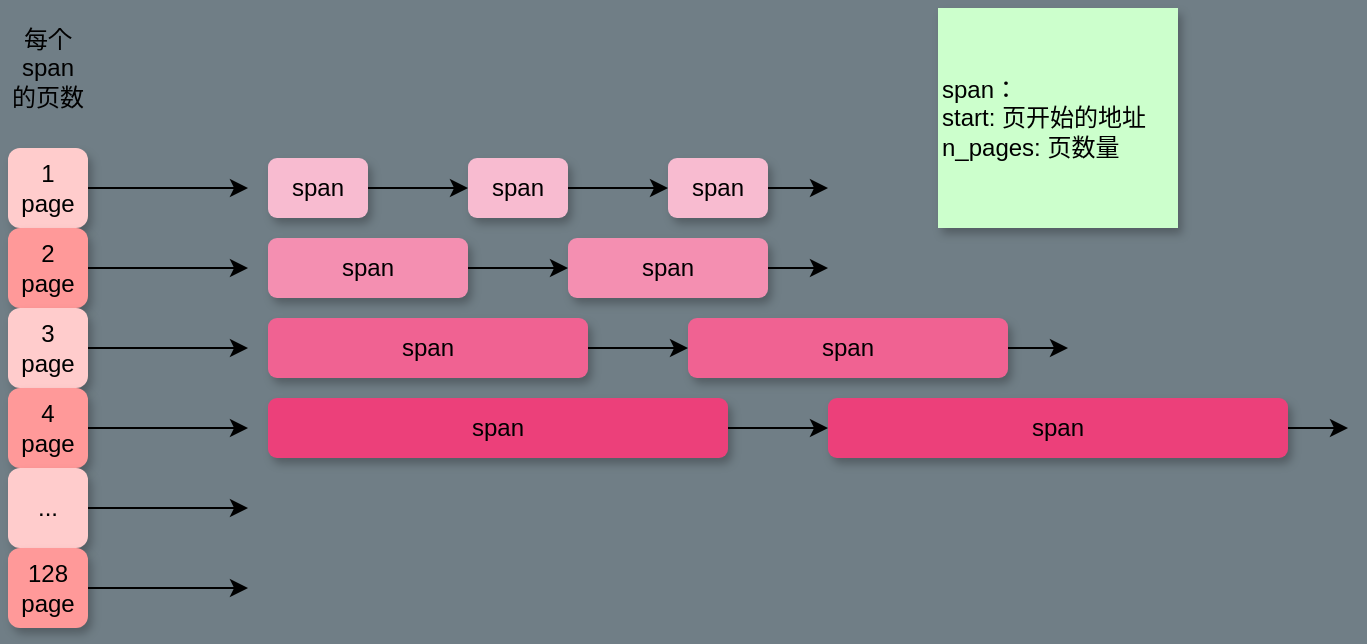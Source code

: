 <mxfile version="13.6.9" type="device"><diagram id="VSArOQDPkqbNzoKQu4Cz" name="第 1 页"><mxGraphModel dx="782" dy="561" grid="1" gridSize="10" guides="1" tooltips="1" connect="1" arrows="1" fold="1" page="1" pageScale="1" pageWidth="1169" pageHeight="827" background="#707E86" math="0" shadow="0"><root><mxCell id="0"/><mxCell id="1" parent="0"/><mxCell id="emT9GT3U_SJYdVgVnvcV-54" style="edgeStyle=none;rounded=0;orthogonalLoop=1;jettySize=auto;html=1;exitX=1;exitY=0.5;exitDx=0;exitDy=0;shadow=0;" edge="1" parent="1" source="emT9GT3U_SJYdVgVnvcV-34"><mxGeometry relative="1" as="geometry"><mxPoint x="320" y="200" as="targetPoint"/></mxGeometry></mxCell><mxCell id="emT9GT3U_SJYdVgVnvcV-34" value="1&lt;br&gt;page" style="rounded=1;whiteSpace=wrap;html=1;shadow=1;strokeColor=none;fillColor=#FFCCCC;" vertex="1" parent="1"><mxGeometry x="200" y="180" width="40" height="40" as="geometry"/></mxCell><mxCell id="emT9GT3U_SJYdVgVnvcV-55" style="edgeStyle=none;rounded=0;orthogonalLoop=1;jettySize=auto;html=1;exitX=1;exitY=0.5;exitDx=0;exitDy=0;shadow=0;" edge="1" parent="1" source="emT9GT3U_SJYdVgVnvcV-35"><mxGeometry relative="1" as="geometry"><mxPoint x="320" y="240" as="targetPoint"/></mxGeometry></mxCell><mxCell id="emT9GT3U_SJYdVgVnvcV-35" value="2&lt;br&gt;page" style="rounded=1;whiteSpace=wrap;html=1;shadow=1;strokeColor=none;fillColor=#FF9999;" vertex="1" parent="1"><mxGeometry x="200" y="220" width="40" height="40" as="geometry"/></mxCell><mxCell id="emT9GT3U_SJYdVgVnvcV-56" style="edgeStyle=none;rounded=0;orthogonalLoop=1;jettySize=auto;html=1;exitX=1;exitY=0.5;exitDx=0;exitDy=0;shadow=0;" edge="1" parent="1" source="emT9GT3U_SJYdVgVnvcV-36"><mxGeometry relative="1" as="geometry"><mxPoint x="320" y="280" as="targetPoint"/></mxGeometry></mxCell><mxCell id="emT9GT3U_SJYdVgVnvcV-36" value="3&lt;br&gt;page" style="rounded=1;whiteSpace=wrap;html=1;shadow=1;strokeColor=none;fillColor=#FFCCCC;" vertex="1" parent="1"><mxGeometry x="200" y="260" width="40" height="40" as="geometry"/></mxCell><mxCell id="emT9GT3U_SJYdVgVnvcV-57" style="edgeStyle=none;rounded=0;orthogonalLoop=1;jettySize=auto;html=1;exitX=1;exitY=0.5;exitDx=0;exitDy=0;shadow=0;" edge="1" parent="1" source="emT9GT3U_SJYdVgVnvcV-37"><mxGeometry relative="1" as="geometry"><mxPoint x="320" y="320" as="targetPoint"/></mxGeometry></mxCell><mxCell id="emT9GT3U_SJYdVgVnvcV-37" value="4&lt;br&gt;page" style="rounded=1;whiteSpace=wrap;html=1;shadow=1;strokeColor=none;fillColor=#FF9999;" vertex="1" parent="1"><mxGeometry x="200" y="300" width="40" height="40" as="geometry"/></mxCell><mxCell id="emT9GT3U_SJYdVgVnvcV-58" style="edgeStyle=none;rounded=0;orthogonalLoop=1;jettySize=auto;html=1;shadow=0;" edge="1" parent="1" source="emT9GT3U_SJYdVgVnvcV-38"><mxGeometry relative="1" as="geometry"><mxPoint x="320" y="360" as="targetPoint"/></mxGeometry></mxCell><mxCell id="emT9GT3U_SJYdVgVnvcV-38" value="..." style="rounded=1;whiteSpace=wrap;html=1;shadow=1;strokeColor=none;fillColor=#FFCCCC;" vertex="1" parent="1"><mxGeometry x="200" y="340" width="40" height="40" as="geometry"/></mxCell><mxCell id="emT9GT3U_SJYdVgVnvcV-59" style="edgeStyle=none;rounded=0;orthogonalLoop=1;jettySize=auto;html=1;exitX=1;exitY=0.5;exitDx=0;exitDy=0;shadow=0;" edge="1" parent="1" source="emT9GT3U_SJYdVgVnvcV-39"><mxGeometry relative="1" as="geometry"><mxPoint x="320" y="400" as="targetPoint"/></mxGeometry></mxCell><mxCell id="emT9GT3U_SJYdVgVnvcV-39" value="128&lt;br&gt;page" style="rounded=1;whiteSpace=wrap;html=1;shadow=1;strokeColor=none;fillColor=#FF9999;" vertex="1" parent="1"><mxGeometry x="200" y="380" width="40" height="40" as="geometry"/></mxCell><mxCell id="emT9GT3U_SJYdVgVnvcV-60" style="edgeStyle=none;rounded=0;orthogonalLoop=1;jettySize=auto;html=1;exitX=1;exitY=0.5;exitDx=0;exitDy=0;entryX=0;entryY=0.5;entryDx=0;entryDy=0;shadow=0;" edge="1" parent="1" source="emT9GT3U_SJYdVgVnvcV-40" target="emT9GT3U_SJYdVgVnvcV-45"><mxGeometry relative="1" as="geometry"/></mxCell><mxCell id="emT9GT3U_SJYdVgVnvcV-40" value="span" style="rounded=1;whiteSpace=wrap;html=1;shadow=1;strokeColor=none;fillColor=#f8bbd0;" vertex="1" parent="1"><mxGeometry x="330" y="185" width="50" height="30" as="geometry"/></mxCell><mxCell id="emT9GT3U_SJYdVgVnvcV-61" style="edgeStyle=none;rounded=0;orthogonalLoop=1;jettySize=auto;html=1;entryX=0;entryY=0.5;entryDx=0;entryDy=0;shadow=0;" edge="1" parent="1" source="emT9GT3U_SJYdVgVnvcV-45" target="emT9GT3U_SJYdVgVnvcV-46"><mxGeometry relative="1" as="geometry"/></mxCell><mxCell id="emT9GT3U_SJYdVgVnvcV-45" value="&lt;span&gt;span&lt;/span&gt;" style="rounded=1;whiteSpace=wrap;html=1;shadow=1;strokeColor=none;fillColor=#f8bbd0;" vertex="1" parent="1"><mxGeometry x="430" y="185" width="50" height="30" as="geometry"/></mxCell><mxCell id="emT9GT3U_SJYdVgVnvcV-66" style="edgeStyle=none;rounded=0;orthogonalLoop=1;jettySize=auto;html=1;exitX=1;exitY=0.5;exitDx=0;exitDy=0;shadow=0;" edge="1" parent="1" source="emT9GT3U_SJYdVgVnvcV-46"><mxGeometry relative="1" as="geometry"><mxPoint x="610" y="200" as="targetPoint"/></mxGeometry></mxCell><mxCell id="emT9GT3U_SJYdVgVnvcV-46" value="&lt;span&gt;span&lt;/span&gt;" style="rounded=1;whiteSpace=wrap;html=1;shadow=1;strokeColor=none;fillColor=#f8bbd0;" vertex="1" parent="1"><mxGeometry x="530" y="185" width="50" height="30" as="geometry"/></mxCell><mxCell id="emT9GT3U_SJYdVgVnvcV-62" style="edgeStyle=none;rounded=0;orthogonalLoop=1;jettySize=auto;html=1;entryX=0;entryY=0.5;entryDx=0;entryDy=0;shadow=0;" edge="1" parent="1" source="emT9GT3U_SJYdVgVnvcV-47" target="emT9GT3U_SJYdVgVnvcV-49"><mxGeometry relative="1" as="geometry"/></mxCell><mxCell id="emT9GT3U_SJYdVgVnvcV-47" value="&lt;span&gt;span&lt;/span&gt;" style="rounded=1;whiteSpace=wrap;html=1;shadow=1;strokeColor=none;fillColor=#f48fb1;" vertex="1" parent="1"><mxGeometry x="330" y="225" width="100" height="30" as="geometry"/></mxCell><mxCell id="emT9GT3U_SJYdVgVnvcV-67" style="edgeStyle=none;rounded=0;orthogonalLoop=1;jettySize=auto;html=1;exitX=1;exitY=0.5;exitDx=0;exitDy=0;shadow=0;" edge="1" parent="1" source="emT9GT3U_SJYdVgVnvcV-49"><mxGeometry relative="1" as="geometry"><mxPoint x="610" y="240" as="targetPoint"/></mxGeometry></mxCell><mxCell id="emT9GT3U_SJYdVgVnvcV-49" value="&lt;span&gt;span&lt;/span&gt;" style="rounded=1;whiteSpace=wrap;html=1;shadow=1;strokeColor=none;fillColor=#f48fb1;" vertex="1" parent="1"><mxGeometry x="480" y="225" width="100" height="30" as="geometry"/></mxCell><mxCell id="emT9GT3U_SJYdVgVnvcV-63" style="edgeStyle=none;rounded=0;orthogonalLoop=1;jettySize=auto;html=1;entryX=0;entryY=0.5;entryDx=0;entryDy=0;shadow=0;" edge="1" parent="1" source="emT9GT3U_SJYdVgVnvcV-50" target="emT9GT3U_SJYdVgVnvcV-51"><mxGeometry relative="1" as="geometry"/></mxCell><mxCell id="emT9GT3U_SJYdVgVnvcV-50" value="&lt;span&gt;span&lt;/span&gt;" style="rounded=1;whiteSpace=wrap;html=1;shadow=1;strokeColor=none;fillColor=#f06292;" vertex="1" parent="1"><mxGeometry x="330" y="265" width="160" height="30" as="geometry"/></mxCell><mxCell id="emT9GT3U_SJYdVgVnvcV-68" style="edgeStyle=none;rounded=0;orthogonalLoop=1;jettySize=auto;html=1;exitX=1;exitY=0.5;exitDx=0;exitDy=0;shadow=0;" edge="1" parent="1" source="emT9GT3U_SJYdVgVnvcV-51"><mxGeometry relative="1" as="geometry"><mxPoint x="730" y="280" as="targetPoint"/></mxGeometry></mxCell><mxCell id="emT9GT3U_SJYdVgVnvcV-51" value="&lt;span&gt;span&lt;/span&gt;" style="rounded=1;whiteSpace=wrap;html=1;shadow=1;strokeColor=none;fillColor=#f06292;" vertex="1" parent="1"><mxGeometry x="540" y="265" width="160" height="30" as="geometry"/></mxCell><mxCell id="emT9GT3U_SJYdVgVnvcV-64" style="edgeStyle=none;rounded=0;orthogonalLoop=1;jettySize=auto;html=1;entryX=0;entryY=0.5;entryDx=0;entryDy=0;shadow=0;" edge="1" parent="1" source="emT9GT3U_SJYdVgVnvcV-52" target="emT9GT3U_SJYdVgVnvcV-53"><mxGeometry relative="1" as="geometry"/></mxCell><mxCell id="emT9GT3U_SJYdVgVnvcV-52" value="&lt;span&gt;span&lt;/span&gt;" style="rounded=1;whiteSpace=wrap;html=1;shadow=1;strokeColor=none;fillColor=#ec407a;" vertex="1" parent="1"><mxGeometry x="330" y="305" width="230" height="30" as="geometry"/></mxCell><mxCell id="emT9GT3U_SJYdVgVnvcV-70" style="edgeStyle=none;rounded=0;orthogonalLoop=1;jettySize=auto;html=1;exitX=1;exitY=0.5;exitDx=0;exitDy=0;shadow=0;" edge="1" parent="1" source="emT9GT3U_SJYdVgVnvcV-53"><mxGeometry relative="1" as="geometry"><mxPoint x="870" y="320" as="targetPoint"/></mxGeometry></mxCell><mxCell id="emT9GT3U_SJYdVgVnvcV-53" value="&lt;span&gt;span&lt;/span&gt;" style="rounded=1;whiteSpace=wrap;html=1;shadow=1;strokeColor=none;fillColor=#ec407a;" vertex="1" parent="1"><mxGeometry x="610" y="305" width="230" height="30" as="geometry"/></mxCell><mxCell id="emT9GT3U_SJYdVgVnvcV-71" value="每个span的页数" style="text;html=1;strokeColor=none;fillColor=none;align=center;verticalAlign=middle;whiteSpace=wrap;rounded=0;shadow=1;" vertex="1" parent="1"><mxGeometry x="200" y="130" width="40" height="20" as="geometry"/></mxCell><mxCell id="emT9GT3U_SJYdVgVnvcV-72" value="&lt;blockquote style=&quot;margin: 0 0 0 40px ; border: none ; padding: 0px&quot;&gt;&lt;/blockquote&gt;&lt;span&gt;span：&lt;/span&gt;&lt;br&gt;&lt;blockquote style=&quot;margin: 0 0 0 40px ; border: none ; padding: 0px&quot;&gt;&lt;/blockquote&gt;&lt;span&gt;start: 页开始的地址&lt;/span&gt;&lt;br&gt;&lt;span&gt;n_pages: 页数量&lt;/span&gt;" style="rounded=0;whiteSpace=wrap;html=1;shadow=1;strokeColor=none;align=left;fillColor=#CCFFCC;" vertex="1" parent="1"><mxGeometry x="665" y="110" width="120" height="110" as="geometry"/></mxCell></root></mxGraphModel></diagram></mxfile>